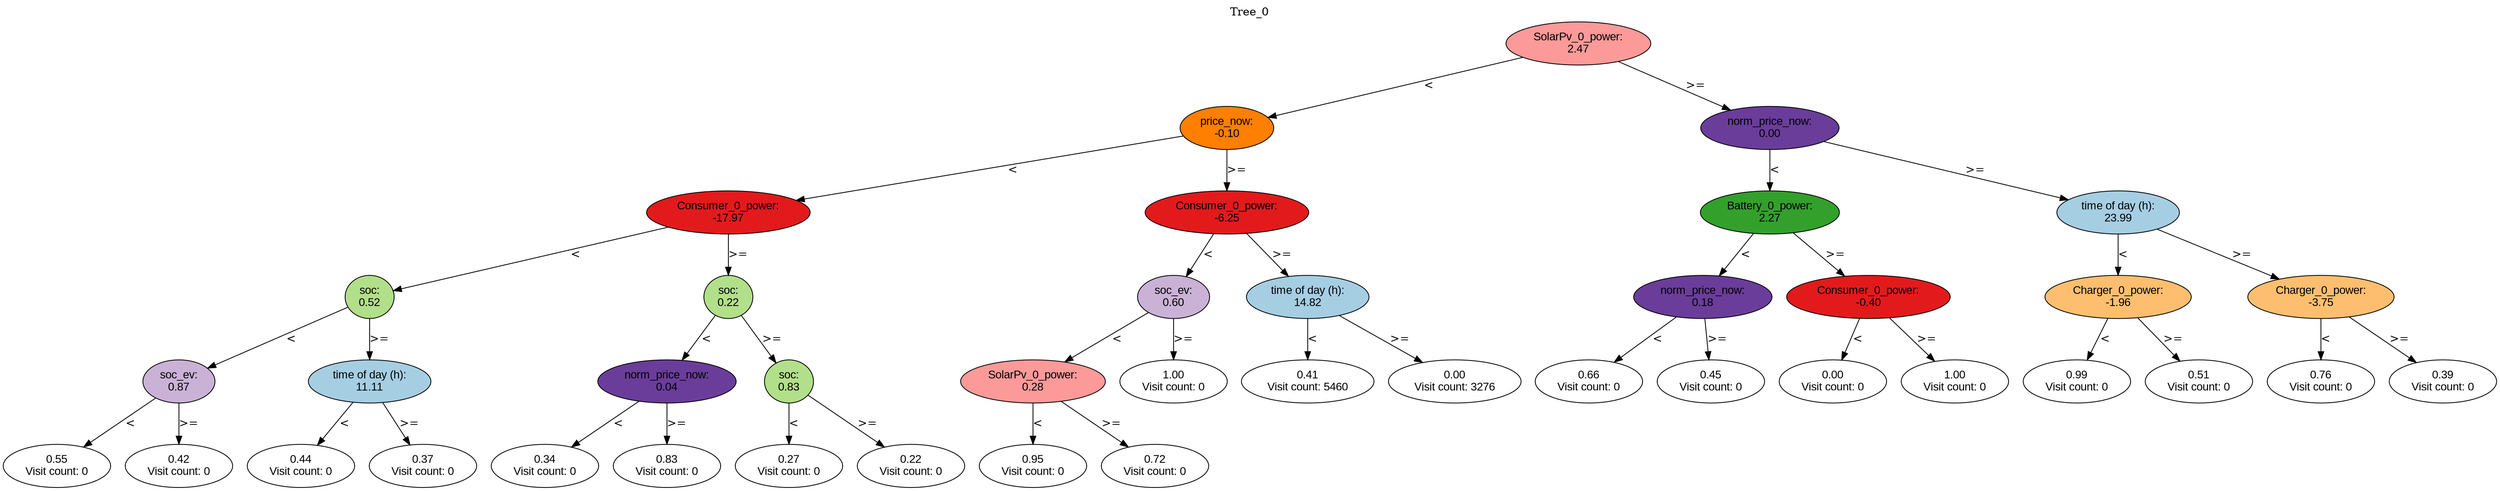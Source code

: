 digraph BST {
    node [fontname="Arial" style=filled colorscheme=paired12];
    0 [ label = "SolarPv_0_power:
2.47" fillcolor=5];
    1 [ label = "price_now:
-0.10" fillcolor=8];
    2 [ label = "Consumer_0_power:
-17.97" fillcolor=6];
    3 [ label = "soc:
0.52" fillcolor=3];
    4 [ label = "soc_ev:
0.87" fillcolor=9];
    5 [ label = "0.55
Visit count: 0" fillcolor=white];
    6 [ label = "0.42
Visit count: 0" fillcolor=white];
    7 [ label = "time of day (h):
11.11" fillcolor=1];
    8 [ label = "0.44
Visit count: 0" fillcolor=white];
    9 [ label = "0.37
Visit count: 0" fillcolor=white];
    10 [ label = "soc:
0.22" fillcolor=3];
    11 [ label = "norm_price_now:
0.04" fillcolor=10];
    12 [ label = "0.34
Visit count: 0" fillcolor=white];
    13 [ label = "0.83
Visit count: 0" fillcolor=white];
    14 [ label = "soc:
0.83" fillcolor=3];
    15 [ label = "0.27
Visit count: 0" fillcolor=white];
    16 [ label = "0.22
Visit count: 0" fillcolor=white];
    17 [ label = "Consumer_0_power:
-6.25" fillcolor=6];
    18 [ label = "soc_ev:
0.60" fillcolor=9];
    19 [ label = "SolarPv_0_power:
0.28" fillcolor=5];
    20 [ label = "0.95
Visit count: 0" fillcolor=white];
    21 [ label = "0.72
Visit count: 0" fillcolor=white];
    22 [ label = "1.00
Visit count: 0" fillcolor=white];
    23 [ label = "time of day (h):
14.82" fillcolor=1];
    24 [ label = "0.41
Visit count: 5460" fillcolor=white];
    25 [ label = "0.00
Visit count: 3276" fillcolor=white];
    26 [ label = "norm_price_now:
0.00" fillcolor=10];
    27 [ label = "Battery_0_power:
2.27" fillcolor=4];
    28 [ label = "norm_price_now:
0.18" fillcolor=10];
    29 [ label = "0.66
Visit count: 0" fillcolor=white];
    30 [ label = "0.45
Visit count: 0" fillcolor=white];
    31 [ label = "Consumer_0_power:
-0.40" fillcolor=6];
    32 [ label = "0.00
Visit count: 0" fillcolor=white];
    33 [ label = "1.00
Visit count: 0" fillcolor=white];
    34 [ label = "time of day (h):
23.99" fillcolor=1];
    35 [ label = "Charger_0_power:
-1.96" fillcolor=7];
    36 [ label = "0.99
Visit count: 0" fillcolor=white];
    37 [ label = "0.51
Visit count: 0" fillcolor=white];
    38 [ label = "Charger_0_power:
-3.75" fillcolor=7];
    39 [ label = "0.76
Visit count: 0" fillcolor=white];
    40 [ label = "0.39
Visit count: 0" fillcolor=white];

    0  -> 1[ label = "<"];
    0  -> 26[ label = ">="];
    1  -> 2[ label = "<"];
    1  -> 17[ label = ">="];
    2  -> 3[ label = "<"];
    2  -> 10[ label = ">="];
    3  -> 4[ label = "<"];
    3  -> 7[ label = ">="];
    4  -> 5[ label = "<"];
    4  -> 6[ label = ">="];
    7  -> 8[ label = "<"];
    7  -> 9[ label = ">="];
    10  -> 11[ label = "<"];
    10  -> 14[ label = ">="];
    11  -> 12[ label = "<"];
    11  -> 13[ label = ">="];
    14  -> 15[ label = "<"];
    14  -> 16[ label = ">="];
    17  -> 18[ label = "<"];
    17  -> 23[ label = ">="];
    18  -> 19[ label = "<"];
    18  -> 22[ label = ">="];
    19  -> 20[ label = "<"];
    19  -> 21[ label = ">="];
    23  -> 24[ label = "<"];
    23  -> 25[ label = ">="];
    26  -> 27[ label = "<"];
    26  -> 34[ label = ">="];
    27  -> 28[ label = "<"];
    27  -> 31[ label = ">="];
    28  -> 29[ label = "<"];
    28  -> 30[ label = ">="];
    31  -> 32[ label = "<"];
    31  -> 33[ label = ">="];
    34  -> 35[ label = "<"];
    34  -> 38[ label = ">="];
    35  -> 36[ label = "<"];
    35  -> 37[ label = ">="];
    38  -> 39[ label = "<"];
    38  -> 40[ label = ">="];

    labelloc="t";
    label="Tree_0";
}